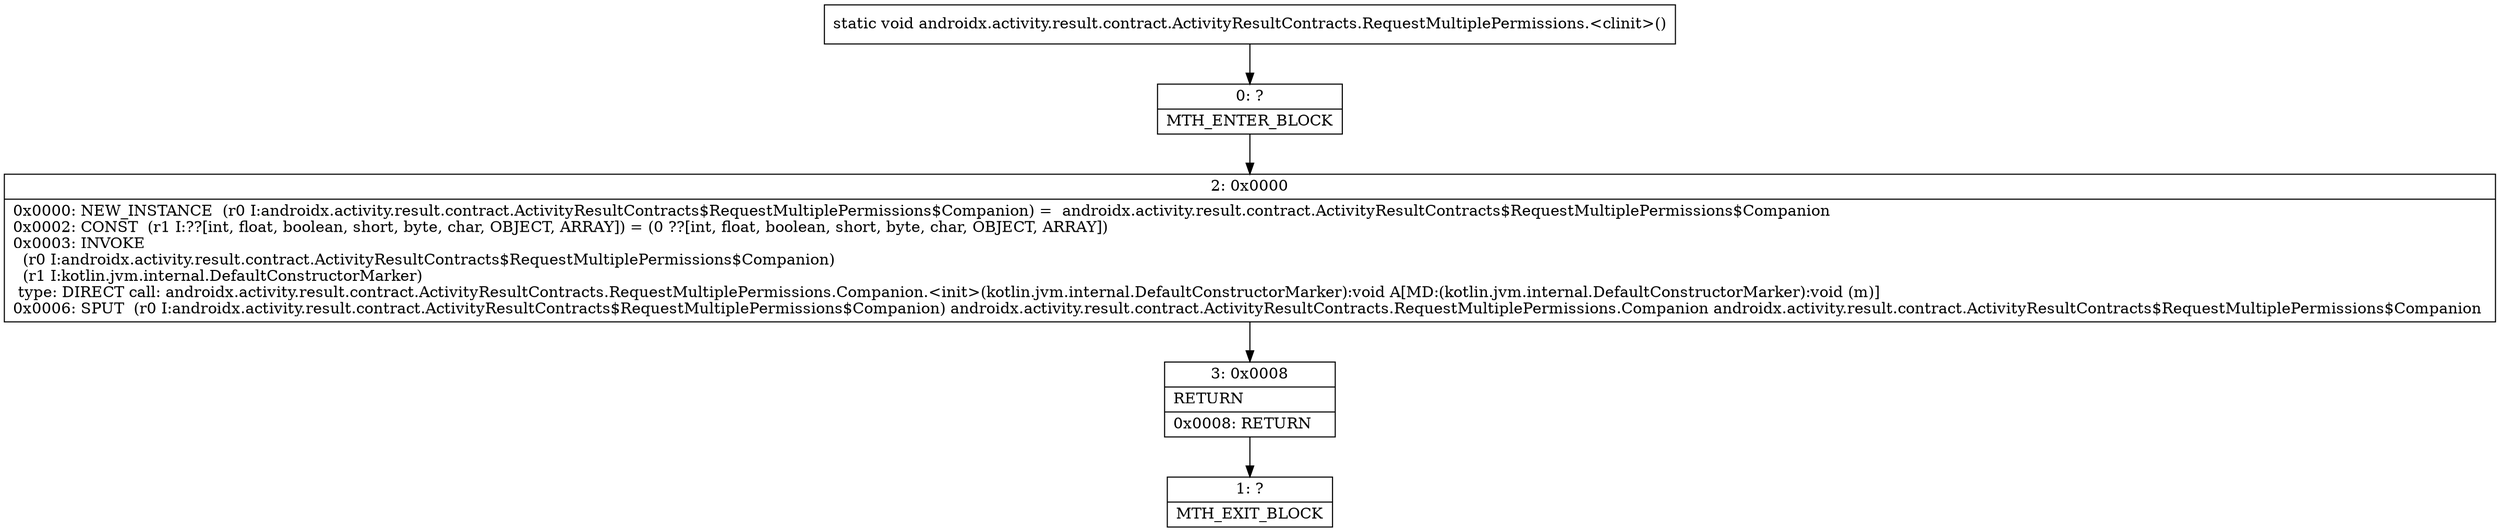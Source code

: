 digraph "CFG forandroidx.activity.result.contract.ActivityResultContracts.RequestMultiplePermissions.\<clinit\>()V" {
Node_0 [shape=record,label="{0\:\ ?|MTH_ENTER_BLOCK\l}"];
Node_2 [shape=record,label="{2\:\ 0x0000|0x0000: NEW_INSTANCE  (r0 I:androidx.activity.result.contract.ActivityResultContracts$RequestMultiplePermissions$Companion) =  androidx.activity.result.contract.ActivityResultContracts$RequestMultiplePermissions$Companion \l0x0002: CONST  (r1 I:??[int, float, boolean, short, byte, char, OBJECT, ARRAY]) = (0 ??[int, float, boolean, short, byte, char, OBJECT, ARRAY]) \l0x0003: INVOKE  \l  (r0 I:androidx.activity.result.contract.ActivityResultContracts$RequestMultiplePermissions$Companion)\l  (r1 I:kotlin.jvm.internal.DefaultConstructorMarker)\l type: DIRECT call: androidx.activity.result.contract.ActivityResultContracts.RequestMultiplePermissions.Companion.\<init\>(kotlin.jvm.internal.DefaultConstructorMarker):void A[MD:(kotlin.jvm.internal.DefaultConstructorMarker):void (m)]\l0x0006: SPUT  (r0 I:androidx.activity.result.contract.ActivityResultContracts$RequestMultiplePermissions$Companion) androidx.activity.result.contract.ActivityResultContracts.RequestMultiplePermissions.Companion androidx.activity.result.contract.ActivityResultContracts$RequestMultiplePermissions$Companion \l}"];
Node_3 [shape=record,label="{3\:\ 0x0008|RETURN\l|0x0008: RETURN   \l}"];
Node_1 [shape=record,label="{1\:\ ?|MTH_EXIT_BLOCK\l}"];
MethodNode[shape=record,label="{static void androidx.activity.result.contract.ActivityResultContracts.RequestMultiplePermissions.\<clinit\>() }"];
MethodNode -> Node_0;Node_0 -> Node_2;
Node_2 -> Node_3;
Node_3 -> Node_1;
}

